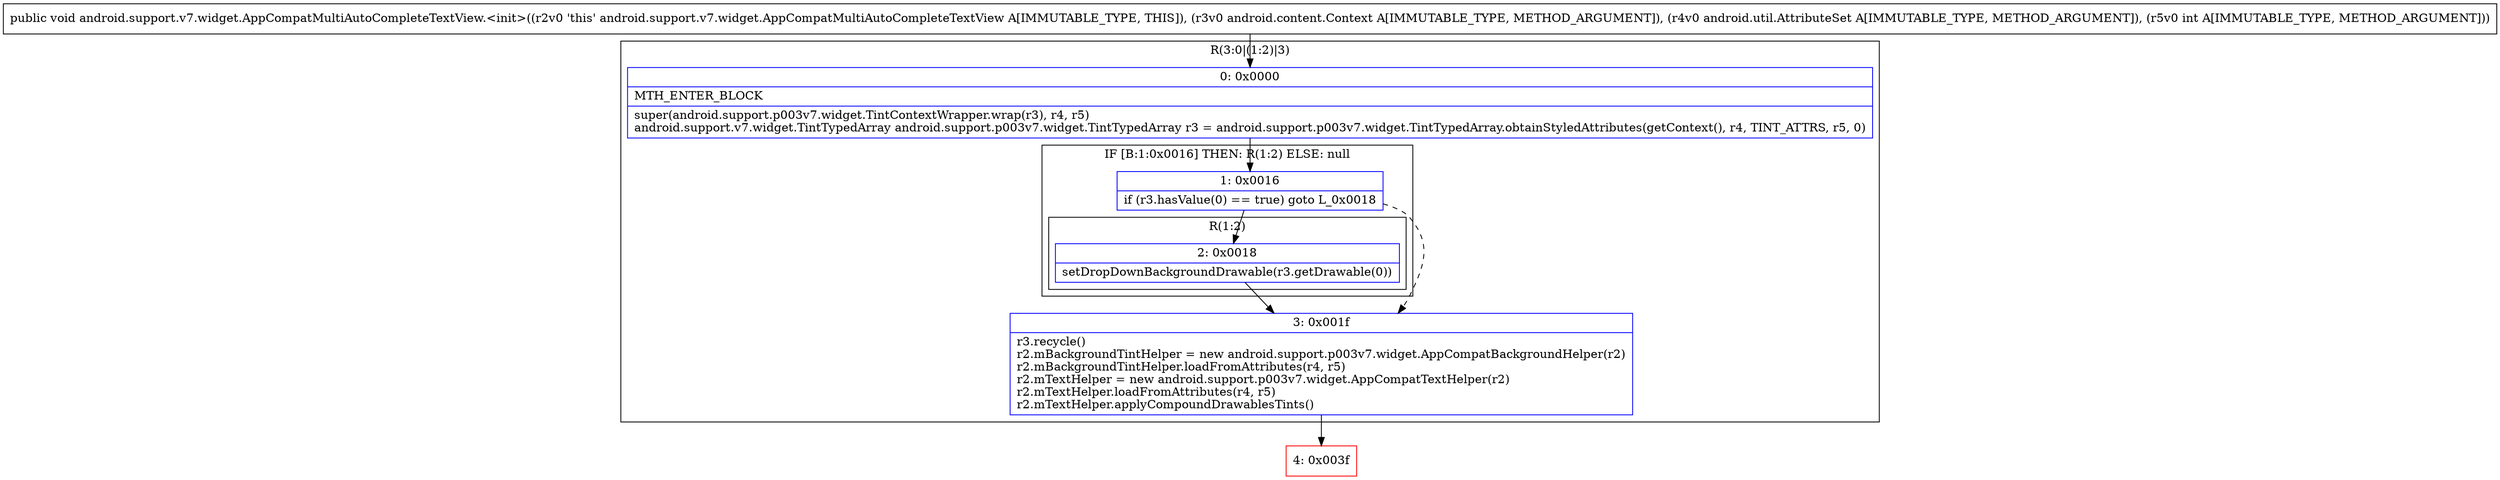 digraph "CFG forandroid.support.v7.widget.AppCompatMultiAutoCompleteTextView.\<init\>(Landroid\/content\/Context;Landroid\/util\/AttributeSet;I)V" {
subgraph cluster_Region_1553156737 {
label = "R(3:0|(1:2)|3)";
node [shape=record,color=blue];
Node_0 [shape=record,label="{0\:\ 0x0000|MTH_ENTER_BLOCK\l|super(android.support.p003v7.widget.TintContextWrapper.wrap(r3), r4, r5)\landroid.support.v7.widget.TintTypedArray android.support.p003v7.widget.TintTypedArray r3 = android.support.p003v7.widget.TintTypedArray.obtainStyledAttributes(getContext(), r4, TINT_ATTRS, r5, 0)\l}"];
subgraph cluster_IfRegion_1422465616 {
label = "IF [B:1:0x0016] THEN: R(1:2) ELSE: null";
node [shape=record,color=blue];
Node_1 [shape=record,label="{1\:\ 0x0016|if (r3.hasValue(0) == true) goto L_0x0018\l}"];
subgraph cluster_Region_383167402 {
label = "R(1:2)";
node [shape=record,color=blue];
Node_2 [shape=record,label="{2\:\ 0x0018|setDropDownBackgroundDrawable(r3.getDrawable(0))\l}"];
}
}
Node_3 [shape=record,label="{3\:\ 0x001f|r3.recycle()\lr2.mBackgroundTintHelper = new android.support.p003v7.widget.AppCompatBackgroundHelper(r2)\lr2.mBackgroundTintHelper.loadFromAttributes(r4, r5)\lr2.mTextHelper = new android.support.p003v7.widget.AppCompatTextHelper(r2)\lr2.mTextHelper.loadFromAttributes(r4, r5)\lr2.mTextHelper.applyCompoundDrawablesTints()\l}"];
}
Node_4 [shape=record,color=red,label="{4\:\ 0x003f}"];
MethodNode[shape=record,label="{public void android.support.v7.widget.AppCompatMultiAutoCompleteTextView.\<init\>((r2v0 'this' android.support.v7.widget.AppCompatMultiAutoCompleteTextView A[IMMUTABLE_TYPE, THIS]), (r3v0 android.content.Context A[IMMUTABLE_TYPE, METHOD_ARGUMENT]), (r4v0 android.util.AttributeSet A[IMMUTABLE_TYPE, METHOD_ARGUMENT]), (r5v0 int A[IMMUTABLE_TYPE, METHOD_ARGUMENT])) }"];
MethodNode -> Node_0;
Node_0 -> Node_1;
Node_1 -> Node_2;
Node_1 -> Node_3[style=dashed];
Node_2 -> Node_3;
Node_3 -> Node_4;
}

